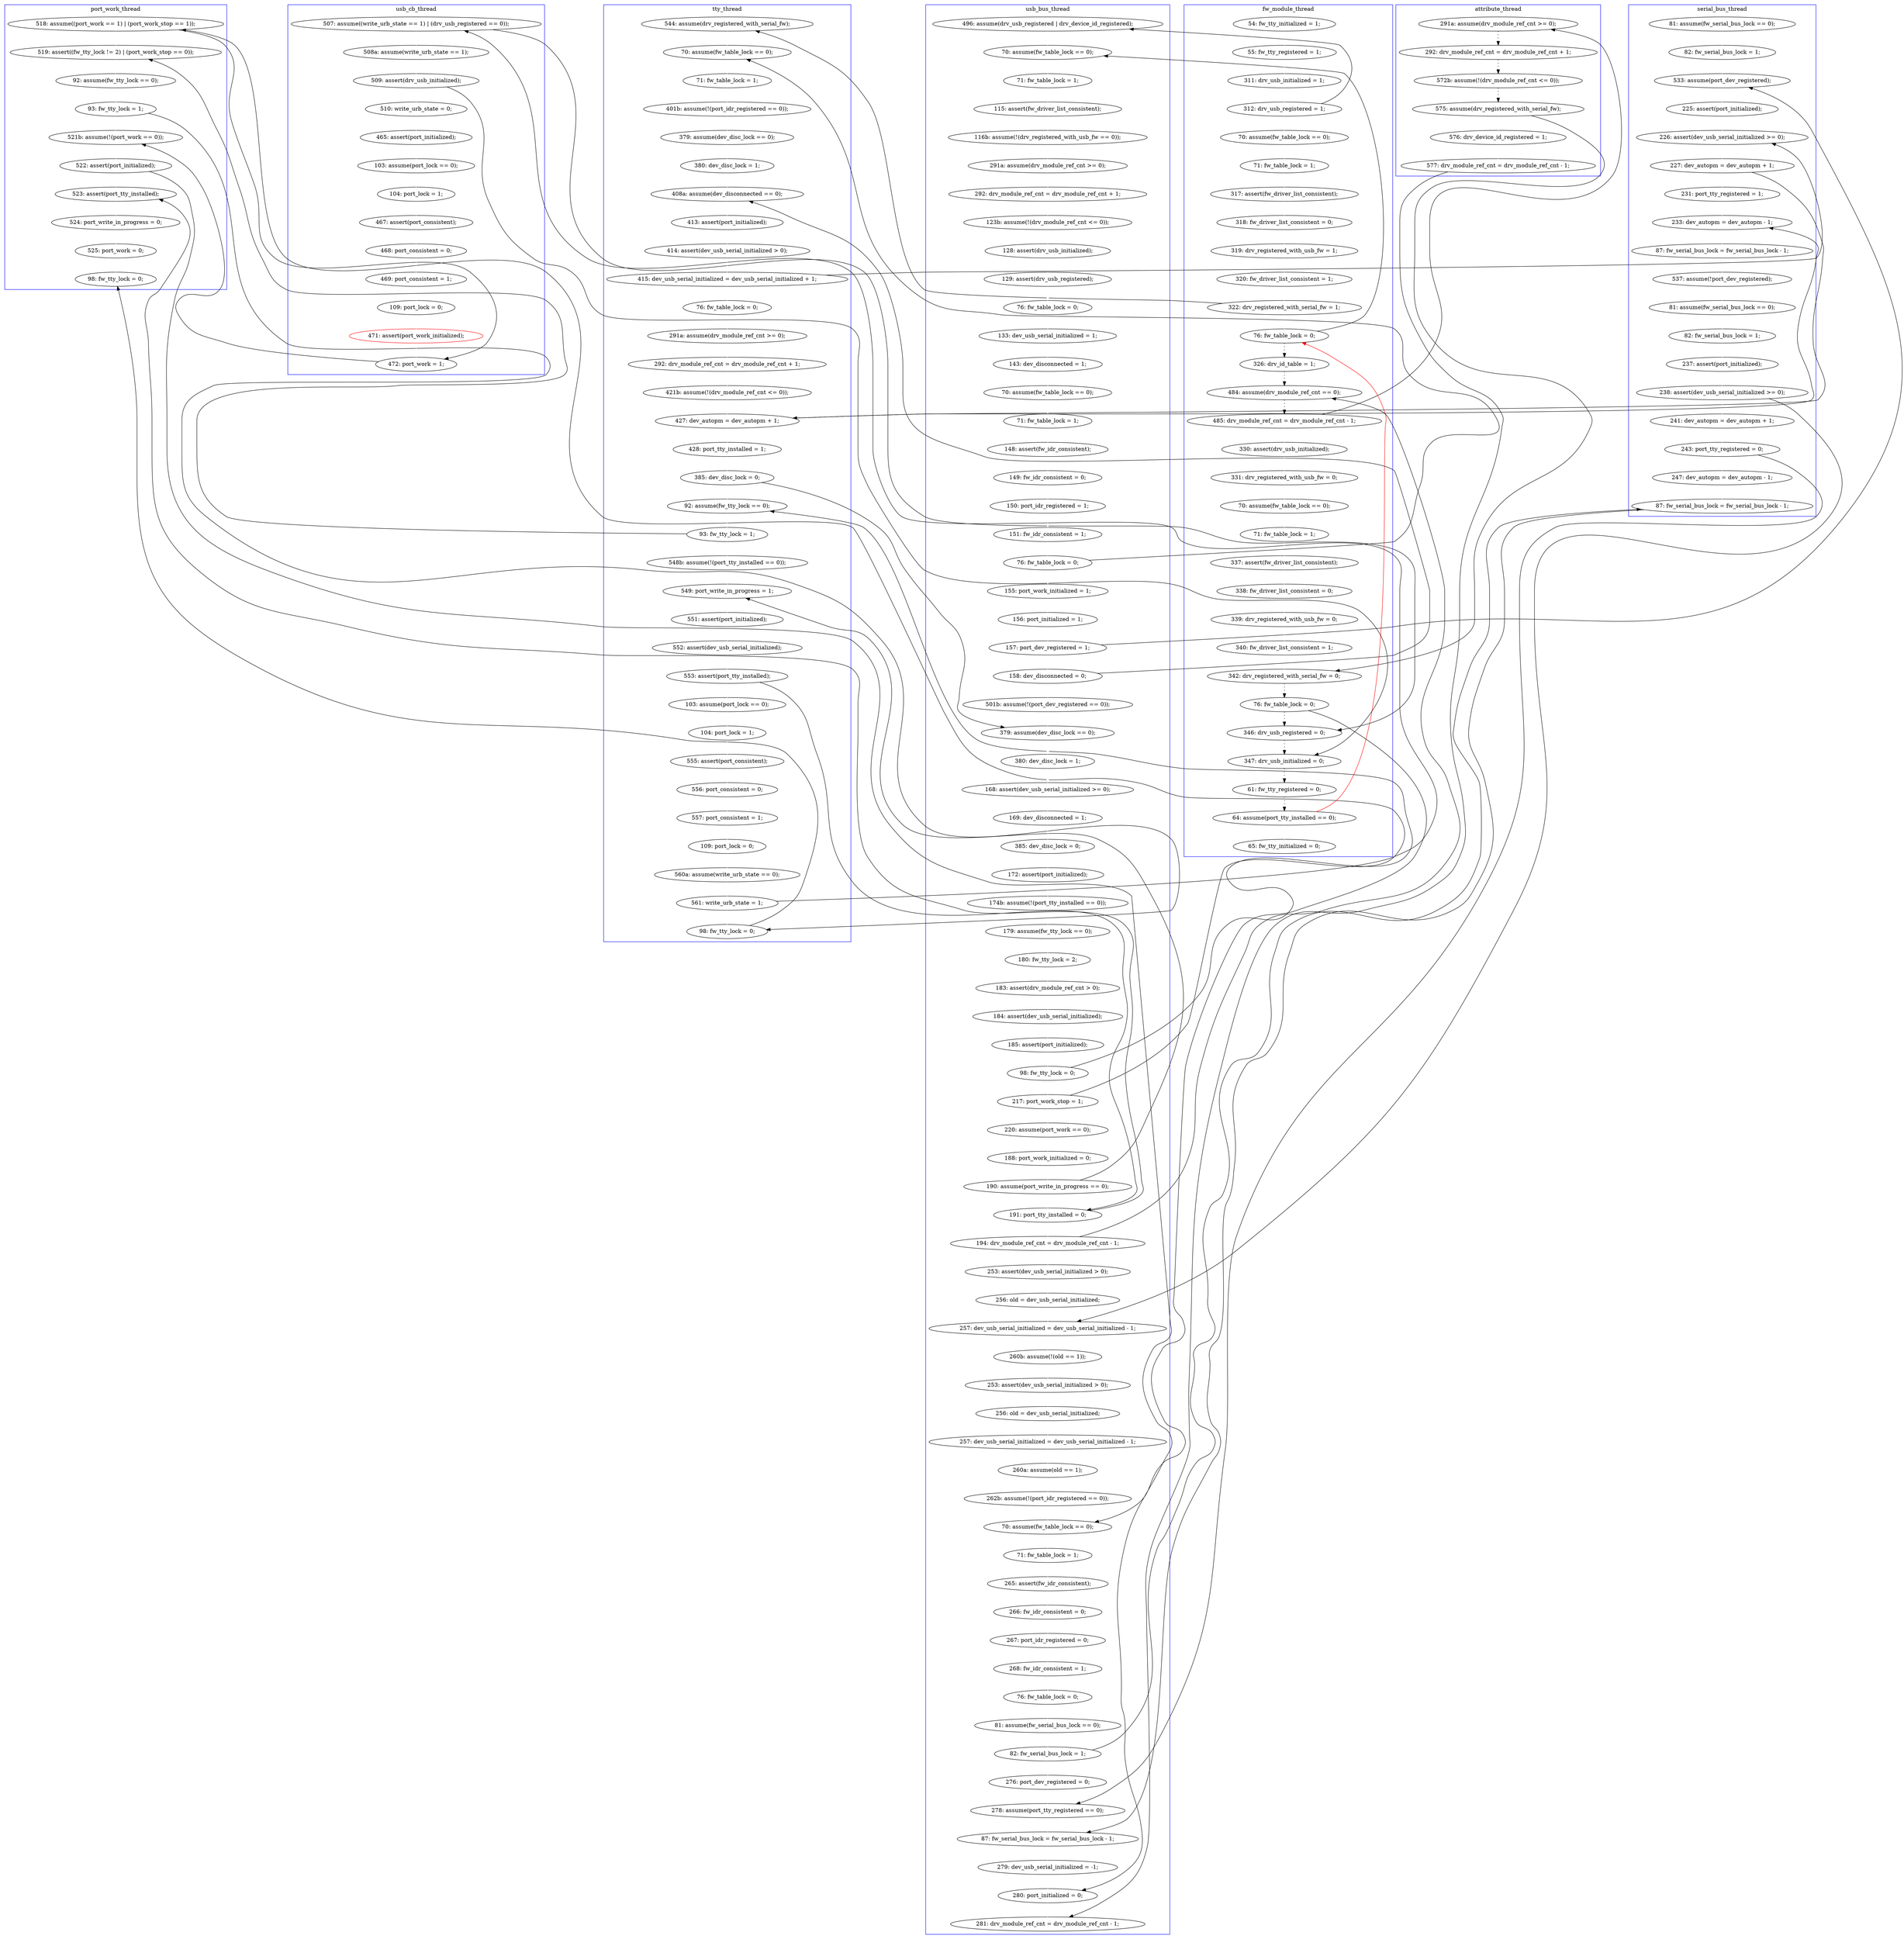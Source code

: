 digraph Counterexample {
	125 -> 126 [color = black, style = solid, constraint = false]
	241 -> 310 [color = white, style = solid]
	211 -> 213 [color = white, style = solid]
	132 -> 135 [color = white, style = solid]
	207 -> 294 [color = black, style = solid, constraint = false]
	358 -> 359 [color = white, style = solid]
	157 -> 161 [color = white, style = solid]
	189 -> 191 [color = white, style = solid]
	149 -> 282 [color = black, style = dotted]
	242 -> 244 [color = white, style = solid]
	60 -> 65 [color = white, style = solid]
	282 -> 283 [color = black, style = dotted]
	281 -> 291 [color = black, style = solid, constraint = false]
	53 -> 55 [color = white, style = solid]
	362 -> 364 [color = white, style = solid]
	202 -> 206 [color = white, style = solid]
	141 -> 159 [color = white, style = solid]
	354 -> 358 [color = white, style = solid]
	228 -> 229 [color = white, style = solid]
	206 -> 207 [color = black, style = solid, constraint = false]
	261 -> 262 [color = white, style = solid]
	281 -> 315 [color = white, style = solid]
	99 -> 106 [color = white, style = solid]
	385 -> 386 [color = white, style = solid]
	233 -> 234 [color = white, style = solid]
	50 -> 53 [color = white, style = solid]
	359 -> 361 [color = white, style = solid]
	56 -> 58 [color = white, style = solid]
	222 -> 223 [color = white, style = solid]
	90 -> 92 [color = white, style = solid]
	325 -> 338 [color = black, style = solid, constraint = false]
	216 -> 219 [color = white, style = solid]
	107 -> 109 [color = white, style = solid]
	335 -> 336 [color = white, style = solid]
	396 -> 402 [color = black, style = solid, constraint = false]
	337 -> 338 [color = white, style = solid]
	404 -> 405 [color = white, style = solid]
	378 -> 65 [color = red, style = solid, constraint = false]
	79 -> 80 [color = white, style = solid]
	365 -> 373 [color = white, style = solid]
	87 -> 126 [color = white, style = solid]
	234 -> 237 [color = white, style = solid]
	328 -> 331 [color = white, style = solid]
	258 -> 260 [color = white, style = solid]
	136 -> 137 [color = white, style = solid]
	245 -> 348 [color = black, style = solid, constraint = false]
	317 -> 390 [color = white, style = solid]
	288 -> 310 [color = black, style = solid, constraint = false]
	174 -> 198 [color = black, style = solid, constraint = false]
	231 -> 233 [color = white, style = solid]
	135 -> 136 [color = white, style = solid]
	291 -> 293 [color = white, style = solid]
	224 -> 228 [color = white, style = solid]
	300 -> 307 [color = white, style = solid]
	226 -> 287 [color = white, style = solid]
	378 -> 379 [color = white, style = solid]
	72 -> 74 [color = white, style = solid]
	289 -> 290 [color = white, style = solid]
	317 -> 397 [color = black, style = solid, constraint = false]
	334 -> 335 [color = white, style = solid]
	128 -> 135 [color = black, style = solid, constraint = false]
	74 -> 79 [color = white, style = solid]
	191 -> 192 [color = white, style = solid]
	213 -> 269 [color = white, style = solid]
	65 -> 67 [color = black, style = solid, constraint = false]
	131 -> 132 [color = white, style = solid]
	125 -> 128 [color = white, style = solid]
	331 -> 332 [color = white, style = solid]
	386 -> 396 [color = black, style = solid, constraint = false]
	168 -> 198 [color = white, style = solid]
	386 -> 393 [color = white, style = solid]
	326 -> 342 [color = white, style = solid]
	180 -> 183 [color = white, style = solid]
	207 -> 226 [color = white, style = solid]
	242 -> 347 [color = black, style = solid, constraint = false]
	315 -> 317 [color = white, style = solid]
	47 -> 67 [color = white, style = solid]
	336 -> 337 [color = white, style = solid]
	71 -> 119 [color = white, style = solid]
	117 -> 121 [color = white, style = solid]
	361 -> 362 [color = white, style = solid]
	314 -> 349 [color = white, style = solid]
	208 -> 211 [color = white, style = solid]
	112 -> 117 [color = white, style = solid]
	307 -> 356 [color = white, style = solid]
	160 -> 167 [color = white, style = solid]
	60 -> 71 [color = black, style = solid, constraint = false]
	145 -> 179 [color = white, style = solid]
	269 -> 274 [color = white, style = solid]
	390 -> 396 [color = white, style = solid]
	265 -> 267 [color = white, style = solid]
	174 -> 175 [color = white, style = solid]
	213 -> 221 [color = black, style = solid, constraint = false]
	109 -> 110 [color = white, style = solid]
	178 -> 179 [color = black, style = solid, constraint = false]
	65 -> 149 [color = black, style = dotted]
	321 -> 324 [color = black, style = dotted]
	215 -> 216 [color = white, style = solid]
	364 -> 365 [color = white, style = solid]
	273 -> 280 [color = white, style = solid]
	274 -> 282 [color = black, style = solid, constraint = false]
	179 -> 180 [color = white, style = solid]
	193 -> 194 [color = white, style = solid]
	373 -> 385 [color = white, style = solid]
	338 -> 345 [color = black, style = dotted]
	393 -> 397 [color = white, style = solid]
	206 -> 208 [color = white, style = solid]
	198 -> 232 [color = white, style = solid]
	240 -> 241 [color = white, style = solid]
	324 -> 325 [color = black, style = dotted]
	67 -> 68 [color = white, style = solid]
	244 -> 245 [color = white, style = solid]
	110 -> 111 [color = white, style = solid]
	80 -> 83 [color = white, style = solid]
	283 -> 320 [color = black, style = solid, constraint = false]
	257 -> 258 [color = white, style = solid]
	111 -> 112 [color = white, style = solid]
	37 -> 38 [color = white, style = solid]
	350 -> 352 [color = white, style = solid]
	310 -> 419 [color = black, style = solid, constraint = false]
	219 -> 221 [color = white, style = solid]
	120 -> 127 [color = white, style = solid]
	267 -> 294 [color = white, style = solid]
	224 -> 269 [color = black, style = solid, constraint = false]
	325 -> 326 [color = white, style = solid]
	299 -> 300 [color = white, style = solid]
	44 -> 49 [color = white, style = solid]
	159 -> 160 [color = white, style = solid]
	38 -> 43 [color = white, style = solid]
	241 -> 242 [color = black, style = solid, constraint = false]
	92 -> 99 [color = white, style = solid]
	280 -> 281 [color = white, style = solid]
	192 -> 193 [color = white, style = solid]
	106 -> 107 [color = white, style = solid]
	268 -> 272 [color = white, style = solid]
	126 -> 156 [color = white, style = solid]
	195 -> 196 [color = white, style = solid]
	260 -> 261 [color = white, style = solid]
	301 -> 328 [color = white, style = solid]
	43 -> 44 [color = white, style = solid]
	229 -> 231 [color = white, style = solid]
	283 -> 301 [color = white, style = solid]
	272 -> 273 [color = white, style = solid]
	83 -> 84 [color = white, style = solid]
	138 -> 157 [color = black, style = solid, constraint = false]
	161 -> 174 [color = black, style = solid, constraint = false]
	86 -> 87 [color = white, style = solid]
	55 -> 56 [color = white, style = solid]
	348 -> 377 [color = black, style = dotted]
	274 -> 289 [color = white, style = solid]
	345 -> 358 [color = black, style = solid, constraint = false]
	290 -> 291 [color = white, style = solid]
	194 -> 195 [color = white, style = solid]
	202 -> 215 [color = black, style = solid, constraint = false]
	167 -> 174 [color = white, style = solid]
	397 -> 402 [color = white, style = solid]
	156 -> 157 [color = white, style = solid]
	223 -> 224 [color = white, style = solid]
	377 -> 378 [color = black, style = dotted]
	44 -> 47 [color = black, style = solid, constraint = false]
	402 -> 404 [color = white, style = solid]
	137 -> 138 [color = white, style = solid]
	161 -> 168 [color = white, style = solid]
	68 -> 72 [color = white, style = solid]
	293 -> 314 [color = white, style = solid]
	178 -> 215 [color = white, style = solid]
	184 -> 187 [color = white, style = solid]
	196 -> 202 [color = white, style = solid]
	216 -> 226 [color = black, style = solid, constraint = false]
	288 -> 298 [color = white, style = solid]
	237 -> 240 [color = white, style = solid]
	84 -> 85 [color = white, style = solid]
	175 -> 178 [color = white, style = solid]
	127 -> 131 [color = white, style = solid]
	138 -> 141 [color = white, style = solid]
	121 -> 124 [color = white, style = solid]
	251 -> 257 [color = white, style = solid]
	128 -> 145 [color = white, style = solid]
	232 -> 268 [color = white, style = solid]
	352 -> 354 [color = white, style = solid]
	342 -> 407 [color = black, style = solid, constraint = false]
	298 -> 299 [color = white, style = solid]
	269 -> 300 [color = black, style = solid, constraint = false]
	332 -> 334 [color = white, style = solid]
	246 -> 251 [color = white, style = solid]
	347 -> 348 [color = black, style = dotted]
	299 -> 405 [color = black, style = solid, constraint = false]
	85 -> 90 [color = white, style = solid]
	58 -> 60 [color = white, style = solid]
	349 -> 350 [color = white, style = solid]
	119 -> 120 [color = white, style = solid]
	221 -> 222 [color = white, style = solid]
	345 -> 347 [color = black, style = dotted]
	245 -> 246 [color = white, style = solid]
	124 -> 125 [color = white, style = solid]
	183 -> 184 [color = white, style = solid]
	294 -> 298 [color = black, style = solid, constraint = false]
	262 -> 265 [color = white, style = solid]
	356 -> 419 [color = white, style = solid]
	187 -> 189 [color = white, style = solid]
	320 -> 321 [color = black, style = dotted]
	405 -> 407 [color = white, style = solid]
	117 -> 119 [color = black, style = solid, constraint = false]
	49 -> 50 [color = white, style = solid]
	287 -> 288 [color = white, style = solid]
	subgraph cluster3 {
		label = serial_bus_thread
		color = blue
		280  [label = "237: assert(port_initialized);"]
		272  [label = "81: assume(fw_serial_bus_lock == 0);"]
		390  [label = "247: dev_autopm = dev_autopm - 1;"]
		168  [label = "231: port_tty_registered = 1;"]
		273  [label = "82: fw_serial_bus_lock = 1;"]
		317  [label = "243: port_tty_registered = 0;"]
		157  [label = "226: assert(dev_usb_serial_initialized >= 0);"]
		232  [label = "87: fw_serial_bus_lock = fw_serial_bus_lock - 1;"]
		126  [label = "533: assume(port_dev_registered);"]
		161  [label = "227: dev_autopm = dev_autopm + 1;"]
		315  [label = "241: dev_autopm = dev_autopm + 1;"]
		198  [label = "233: dev_autopm = dev_autopm - 1;"]
		87  [label = "82: fw_serial_bus_lock = 1;"]
		86  [label = "81: assume(fw_serial_bus_lock == 0);"]
		268  [label = "537: assume(!port_dev_registered);"]
		156  [label = "225: assert(port_initialized);"]
		281  [label = "238: assert(dev_usb_serial_initialized >= 0);"]
		396  [label = "87: fw_serial_bus_lock = fw_serial_bus_lock - 1;"]
	}
	subgraph cluster7 {
		label = port_work_thread
		color = blue
		287  [label = "92: assume(fw_tty_lock == 0);"]
		300  [label = "523: assert(port_tty_installed);"]
		299  [label = "522: assert(port_initialized);"]
		307  [label = "524: port_write_in_progress = 0;"]
		298  [label = "521b: assume(!(port_work == 0));"]
		288  [label = "93: fw_tty_lock = 1;"]
		226  [label = "519: assert((fw_tty_lock != 2) | (port_work_stop == 0));"]
		356  [label = "525: port_work = 0;"]
		207  [label = "518: assume((port_work == 1) | (port_work_stop == 1));"]
		419  [label = "98: fw_tty_lock = 0;"]
	}
	subgraph cluster5 {
		label = attribute_thread
		color = blue
		342  [label = "577: drv_module_ref_cnt = drv_module_ref_cnt - 1;"]
		320  [label = "291a: assume(drv_module_ref_cnt >= 0);"]
		321  [label = "292: drv_module_ref_cnt = drv_module_ref_cnt + 1;"]
		326  [label = "576: drv_device_id_registered = 1;"]
		325  [label = "575: assume(drv_registered_with_serial_fw);"]
		324  [label = "572b: assume(!(drv_module_ref_cnt <= 0));"]
	}
	subgraph cluster1 {
		label = fw_module_thread
		color = blue
		149  [label = "326: drv_id_table = 1;"]
		345  [label = "76: fw_table_lock = 0;"]
		332  [label = "71: fw_table_lock = 1;"]
		55  [label = "318: fw_driver_list_consistent = 0;"]
		379  [label = "65: fw_tty_initialized = 0;"]
		337  [label = "340: fw_driver_list_consistent = 1;"]
		37  [label = "54: fw_tty_initialized = 1;"]
		283  [label = "485: drv_module_ref_cnt = drv_module_ref_cnt - 1;"]
		378  [label = "64: assume(port_tty_installed == 0);"]
		301  [label = "330: assert(drv_usb_initialized);"]
		65  [label = "76: fw_table_lock = 0;"]
		43  [label = "311: drv_usb_initialized = 1;"]
		49  [label = "70: assume(fw_table_lock == 0);"]
		334  [label = "337: assert(fw_driver_list_consistent);"]
		331  [label = "70: assume(fw_table_lock == 0);"]
		58  [label = "320: fw_driver_list_consistent = 1;"]
		328  [label = "331: drv_registered_with_usb_fw = 0;"]
		50  [label = "71: fw_table_lock = 1;"]
		38  [label = "55: fw_tty_registered = 1;"]
		335  [label = "338: fw_driver_list_consistent = 0;"]
		348  [label = "347: drv_usb_initialized = 0;"]
		53  [label = "317: assert(fw_driver_list_consistent);"]
		338  [label = "342: drv_registered_with_serial_fw = 0;"]
		44  [label = "312: drv_usb_registered = 1;"]
		56  [label = "319: drv_registered_with_usb_fw = 1;"]
		377  [label = "61: fw_tty_registered = 0;"]
		60  [label = "322: drv_registered_with_serial_fw = 1;"]
		336  [label = "339: drv_registered_with_usb_fw = 0;"]
		347  [label = "346: drv_usb_registered = 0;"]
		282  [label = "484: assume(drv_module_ref_cnt == 0);"]
	}
	subgraph cluster2 {
		label = usb_bus_thread
		color = blue
		352  [label = "260a: assume(old == 1);"]
		74  [label = "116b: assume(!(drv_registered_with_usb_fw == 0));"]
		359  [label = "71: fw_table_lock = 1;"]
		393  [label = "276: port_dev_registered = 0;"]
		373  [label = "76: fw_table_lock = 0;"]
		350  [label = "257: dev_usb_serial_initialized = dev_usb_serial_initialized - 1;"]
		110  [label = "149: fw_idr_consistent = 0;"]
		179  [label = "379: assume(dev_disc_lock == 0);"]
		124  [label = "156: port_initialized = 1;"]
		269  [label = "191: port_tty_installed = 0;"]
		211  [label = "188: port_work_initialized = 0;"]
		72  [label = "115: assert(fw_driver_list_consistent);"]
		92  [label = "133: dev_usb_serial_initialized = 1;"]
		68  [label = "71: fw_table_lock = 1;"]
		289  [label = "253: assert(dev_usb_serial_initialized > 0);"]
		112  [label = "151: fw_idr_consistent = 1;"]
		80  [label = "292: drv_module_ref_cnt = drv_module_ref_cnt + 1;"]
		187  [label = "385: dev_disc_lock = 0;"]
		67  [label = "70: assume(fw_table_lock == 0);"]
		290  [label = "256: old = dev_usb_serial_initialized;"]
		184  [label = "169: dev_disconnected = 1;"]
		364  [label = "267: port_idr_registered = 0;"]
		365  [label = "268: fw_idr_consistent = 1;"]
		192  [label = "179: assume(fw_tty_lock == 0);"]
		194  [label = "183: assert(drv_module_ref_cnt > 0);"]
		405  [label = "280: port_initialized = 0;"]
		85  [label = "129: assert(drv_usb_registered);"]
		90  [label = "76: fw_table_lock = 0;"]
		99  [label = "143: dev_disconnected = 1;"]
		293  [label = "260b: assume(!(old == 1));"]
		79  [label = "291a: assume(drv_module_ref_cnt >= 0);"]
		84  [label = "128: assert(drv_usb_initialized);"]
		189  [label = "172: assert(port_initialized);"]
		349  [label = "256: old = dev_usb_serial_initialized;"]
		213  [label = "190: assume(port_write_in_progress == 0);"]
		386  [label = "82: fw_serial_bus_lock = 1;"]
		183  [label = "168: assert(dev_usb_serial_initialized >= 0);"]
		47  [label = "496: assume(drv_usb_registered | drv_device_id_registered);"]
		193  [label = "180: fw_tty_lock = 2;"]
		407  [label = "281: drv_module_ref_cnt = drv_module_ref_cnt - 1;"]
		107  [label = "71: fw_table_lock = 1;"]
		128  [label = "158: dev_disconnected = 0;"]
		206  [label = "217: port_work_stop = 1;"]
		354  [label = "262b: assume(!(port_idr_registered == 0));"]
		362  [label = "266: fw_idr_consistent = 0;"]
		125  [label = "157: port_dev_registered = 1;"]
		106  [label = "70: assume(fw_table_lock == 0);"]
		145  [label = "501b: assume(!(port_dev_registered == 0));"]
		196  [label = "185: assert(port_initialized);"]
		314  [label = "253: assert(dev_usb_serial_initialized > 0);"]
		402  [label = "87: fw_serial_bus_lock = fw_serial_bus_lock - 1;"]
		361  [label = "265: assert(fw_idr_consistent);"]
		274  [label = "194: drv_module_ref_cnt = drv_module_ref_cnt - 1;"]
		404  [label = "279: dev_usb_serial_initialized = -1;"]
		202  [label = "98: fw_tty_lock = 0;"]
		191  [label = "174b: assume(!(port_tty_installed == 0));"]
		109  [label = "148: assert(fw_idr_consistent);"]
		208  [label = "220: assume(port_work == 0);"]
		385  [label = "81: assume(fw_serial_bus_lock == 0);"]
		117  [label = "76: fw_table_lock = 0;"]
		121  [label = "155: port_work_initialized = 1;"]
		111  [label = "150: port_idr_registered = 1;"]
		195  [label = "184: assert(dev_usb_serial_initialized);"]
		180  [label = "380: dev_disc_lock = 1;"]
		291  [label = "257: dev_usb_serial_initialized = dev_usb_serial_initialized - 1;"]
		83  [label = "123b: assume(!(drv_module_ref_cnt <= 0));"]
		358  [label = "70: assume(fw_table_lock == 0);"]
		397  [label = "278: assume(port_tty_registered == 0);"]
	}
	subgraph cluster6 {
		label = usb_cb_thread
		color = blue
		257  [label = "103: assume(port_lock == 0);"]
		265  [label = "109: port_lock = 0;"]
		267  [label = "471: assert(port_work_initialized);", color = red]
		262  [label = "469: port_consistent = 1;"]
		294  [label = "472: port_work = 1;"]
		245  [label = "509: assert(drv_usb_initialized);"]
		258  [label = "104: port_lock = 1;"]
		246  [label = "510: write_urb_state = 0;"]
		244  [label = "508a: assume(write_urb_state == 1);"]
		260  [label = "467: assert(port_consistent);"]
		251  [label = "465: assert(port_initialized);"]
		242  [label = "507: assume((write_urb_state == 1) | (drv_usb_registered == 0));"]
		261  [label = "468: port_consistent = 0;"]
	}
	subgraph cluster4 {
		label = tty_thread
		color = blue
		120  [label = "71: fw_table_lock = 1;"]
		178  [label = "385: dev_disc_lock = 0;"]
		159  [label = "291a: assume(drv_module_ref_cnt >= 0);"]
		229  [label = "104: port_lock = 1;"]
		175  [label = "428: port_tty_installed = 1;"]
		223  [label = "552: assert(dev_usb_serial_initialized);"]
		222  [label = "551: assert(port_initialized);"]
		119  [label = "70: assume(fw_table_lock == 0);"]
		215  [label = "92: assume(fw_tty_lock == 0);"]
		167  [label = "421b: assume(!(drv_module_ref_cnt <= 0));"]
		310  [label = "98: fw_tty_lock = 0;"]
		137  [label = "414: assert(dev_usb_serial_initialized > 0);"]
		138  [label = "415: dev_usb_serial_initialized = dev_usb_serial_initialized + 1;"]
		160  [label = "292: drv_module_ref_cnt = drv_module_ref_cnt + 1;"]
		221  [label = "549: port_write_in_progress = 1;"]
		132  [label = "380: dev_disc_lock = 1;"]
		237  [label = "109: port_lock = 0;"]
		228  [label = "103: assume(port_lock == 0);"]
		219  [label = "548b: assume(!(port_tty_installed == 0));"]
		127  [label = "401b: assume(!(port_idr_registered == 0));"]
		240  [label = "560a: assume(write_urb_state == 0);"]
		231  [label = "555: assert(port_consistent);"]
		136  [label = "413: assert(port_initialized);"]
		71  [label = "544: assume(drv_registered_with_serial_fw);"]
		224  [label = "553: assert(port_tty_installed);"]
		174  [label = "427: dev_autopm = dev_autopm + 1;"]
		216  [label = "93: fw_tty_lock = 1;"]
		141  [label = "76: fw_table_lock = 0;"]
		241  [label = "561: write_urb_state = 1;"]
		233  [label = "556: port_consistent = 0;"]
		131  [label = "379: assume(dev_disc_lock == 0);"]
		135  [label = "408a: assume(dev_disconnected == 0);"]
		234  [label = "557: port_consistent = 1;"]
	}
}